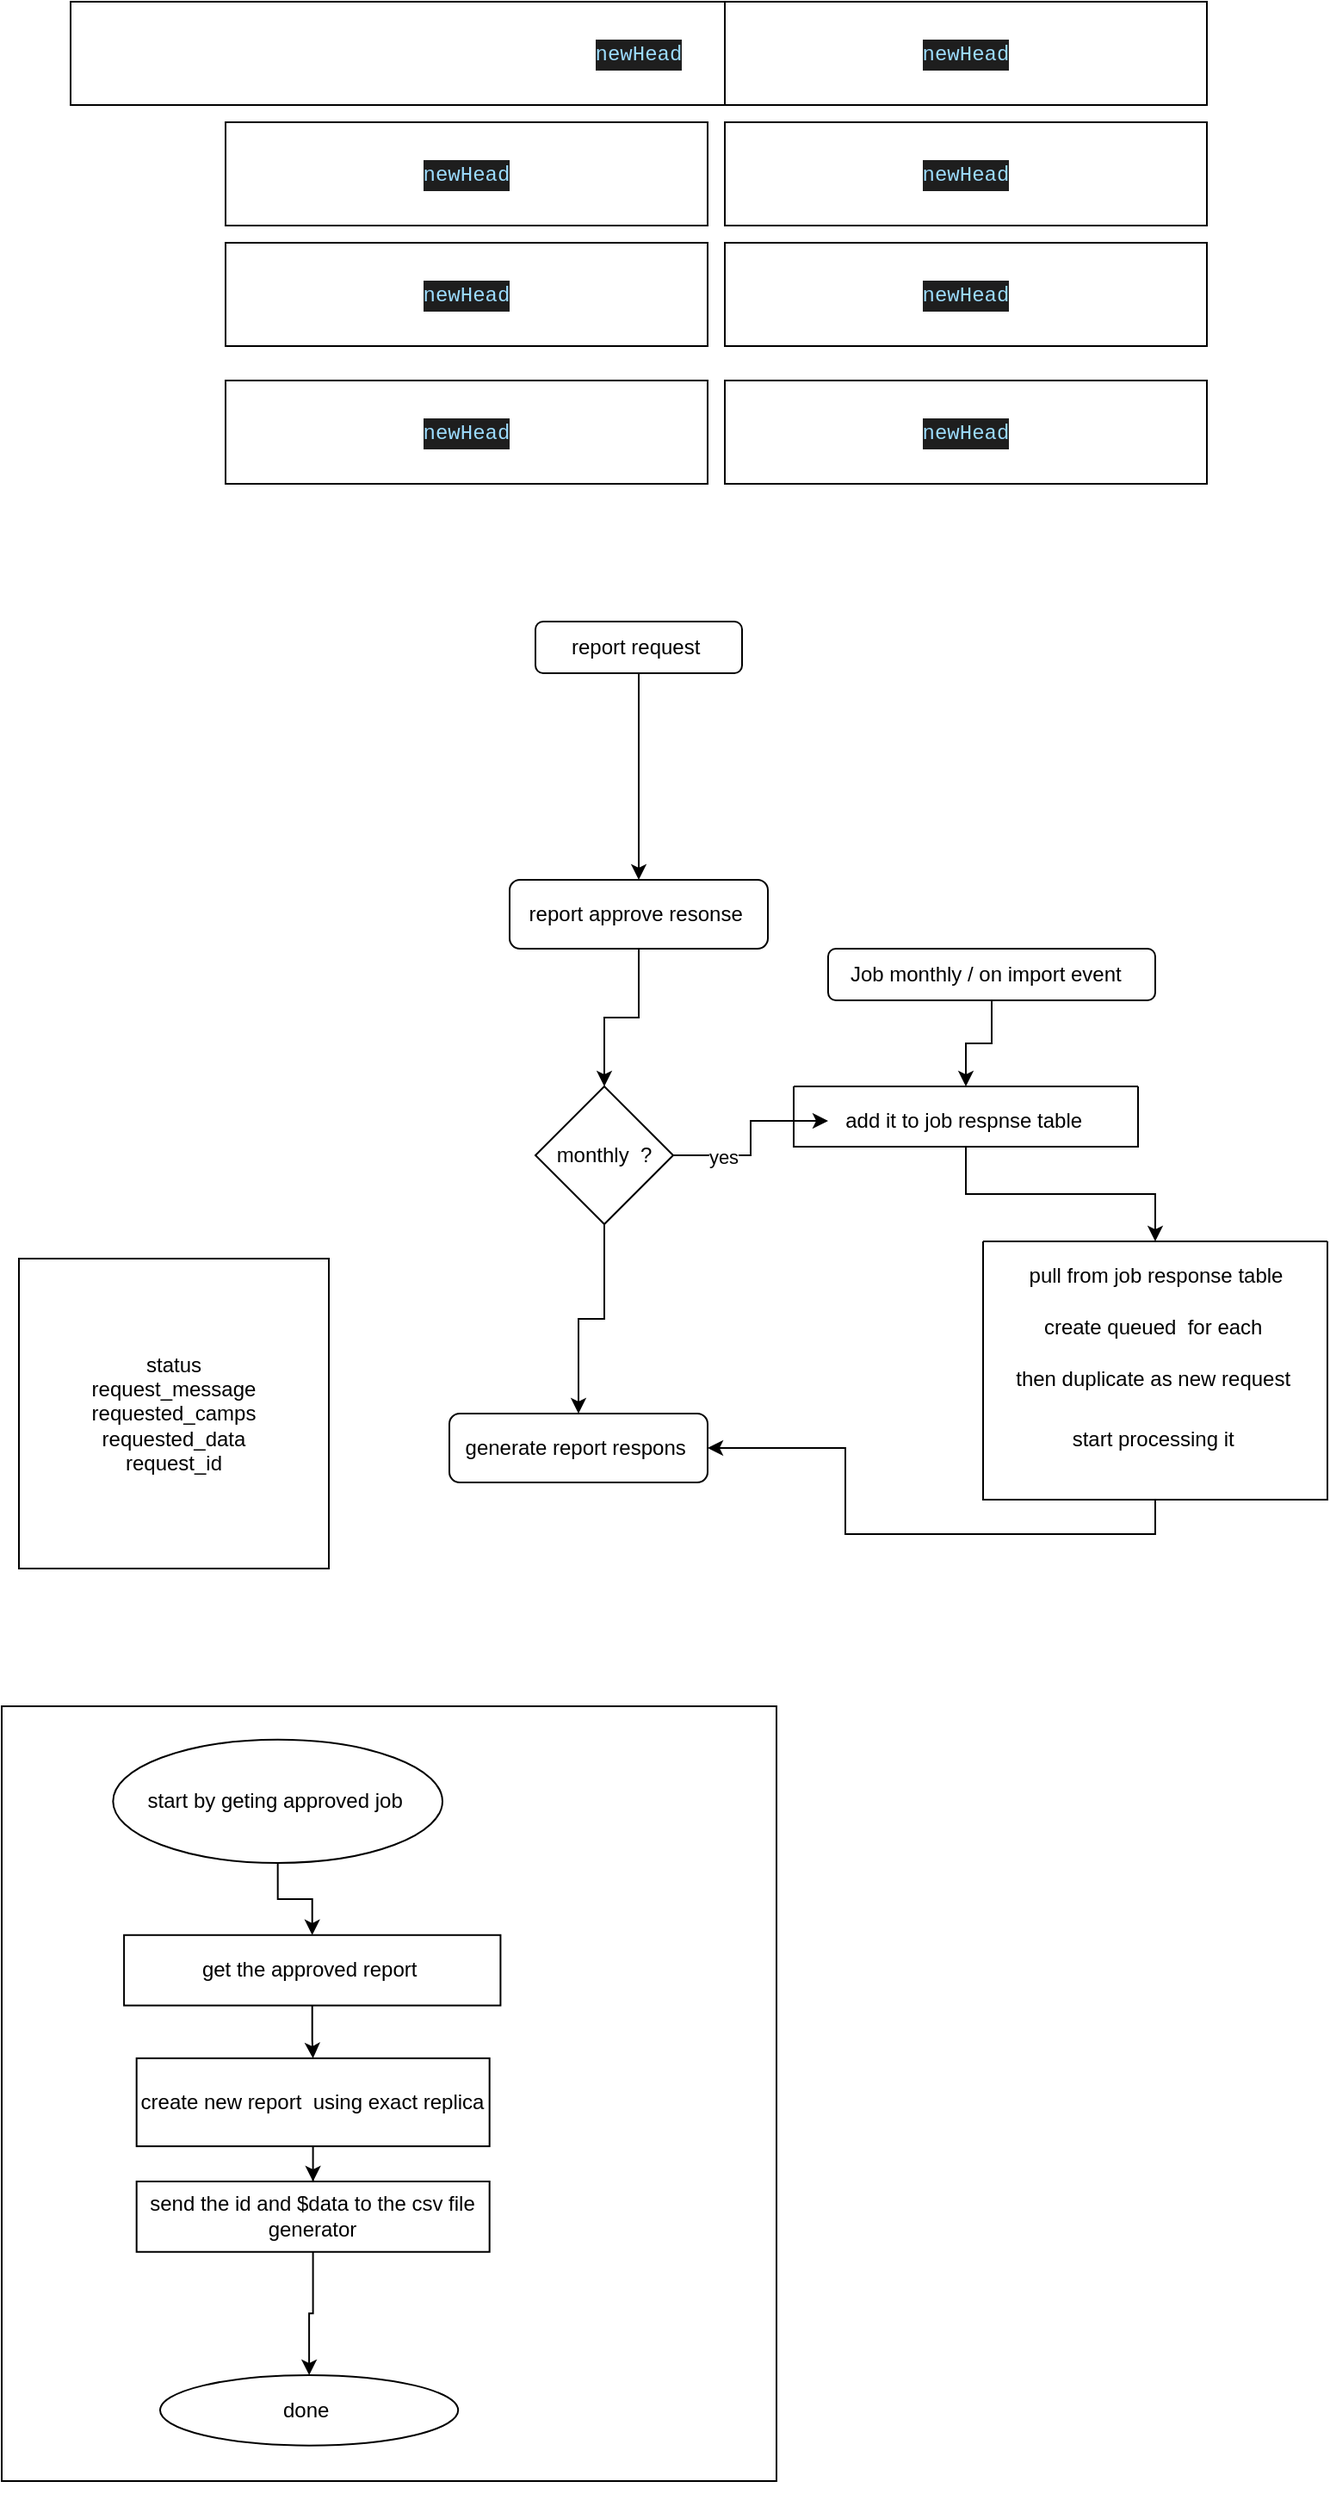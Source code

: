 <mxfile version="21.1.8" type="github">
  <diagram name="Page-1" id="NpNOFQxGauoyOPbANxsZ">
    <mxGraphModel dx="1330" dy="785" grid="1" gridSize="10" guides="1" tooltips="1" connect="1" arrows="1" fold="1" page="1" pageScale="1" pageWidth="850" pageHeight="1100" math="0" shadow="0">
      <root>
        <mxCell id="0" />
        <mxCell id="1" parent="0" />
        <mxCell id="RyqTOGFgdBfqWDVWSj4u-1" value="&lt;meta charset=&quot;utf-8&quot;&gt;&lt;div style=&quot;color: rgb(212, 212, 212); background-color: rgb(30, 30, 30); font-family: Menlo, Monaco, &amp;quot;Courier New&amp;quot;, monospace; font-weight: normal; font-size: 12px; line-height: 18px;&quot;&gt;&lt;div&gt;&lt;span style=&quot;color: #9cdcfe;&quot;&gt;newHead&lt;/span&gt;&lt;/div&gt;&lt;/div&gt;" style="rounded=0;whiteSpace=wrap;html=1;" parent="1" vertex="1">
          <mxGeometry x="40" y="140" width="660" height="60" as="geometry" />
        </mxCell>
        <mxCell id="RyqTOGFgdBfqWDVWSj4u-2" value="&lt;meta charset=&quot;utf-8&quot;&gt;&lt;div style=&quot;color: rgb(212, 212, 212); background-color: rgb(30, 30, 30); font-family: Menlo, Monaco, &amp;quot;Courier New&amp;quot;, monospace; font-weight: normal; font-size: 12px; line-height: 18px;&quot;&gt;&lt;div&gt;&lt;span style=&quot;color: #9cdcfe;&quot;&gt;newHead&lt;/span&gt;&lt;/div&gt;&lt;/div&gt;" style="rounded=0;whiteSpace=wrap;html=1;" parent="1" vertex="1">
          <mxGeometry x="420" y="140" width="280" height="60" as="geometry" />
        </mxCell>
        <mxCell id="RyqTOGFgdBfqWDVWSj4u-3" value="&lt;meta charset=&quot;utf-8&quot;&gt;&lt;div style=&quot;color: rgb(212, 212, 212); background-color: rgb(30, 30, 30); font-family: Menlo, Monaco, &amp;quot;Courier New&amp;quot;, monospace; font-weight: normal; font-size: 12px; line-height: 18px;&quot;&gt;&lt;div&gt;&lt;span style=&quot;color: #9cdcfe;&quot;&gt;newHead&lt;/span&gt;&lt;/div&gt;&lt;/div&gt;" style="rounded=0;whiteSpace=wrap;html=1;" parent="1" vertex="1">
          <mxGeometry x="420" y="210" width="280" height="60" as="geometry" />
        </mxCell>
        <mxCell id="RyqTOGFgdBfqWDVWSj4u-4" value="&lt;meta charset=&quot;utf-8&quot;&gt;&lt;div style=&quot;color: rgb(212, 212, 212); background-color: rgb(30, 30, 30); font-family: Menlo, Monaco, &amp;quot;Courier New&amp;quot;, monospace; font-weight: normal; font-size: 12px; line-height: 18px;&quot;&gt;&lt;div&gt;&lt;span style=&quot;color: #9cdcfe;&quot;&gt;newHead&lt;/span&gt;&lt;/div&gt;&lt;/div&gt;" style="rounded=0;whiteSpace=wrap;html=1;" parent="1" vertex="1">
          <mxGeometry x="420" y="280" width="280" height="60" as="geometry" />
        </mxCell>
        <mxCell id="RyqTOGFgdBfqWDVWSj4u-5" value="&lt;meta charset=&quot;utf-8&quot;&gt;&lt;div style=&quot;color: rgb(212, 212, 212); background-color: rgb(30, 30, 30); font-family: Menlo, Monaco, &amp;quot;Courier New&amp;quot;, monospace; font-weight: normal; font-size: 12px; line-height: 18px;&quot;&gt;&lt;div&gt;&lt;span style=&quot;color: #9cdcfe;&quot;&gt;newHead&lt;/span&gt;&lt;/div&gt;&lt;/div&gt;" style="rounded=0;whiteSpace=wrap;html=1;" parent="1" vertex="1">
          <mxGeometry x="420" y="360" width="280" height="60" as="geometry" />
        </mxCell>
        <mxCell id="RyqTOGFgdBfqWDVWSj4u-6" value="&lt;meta charset=&quot;utf-8&quot;&gt;&lt;div style=&quot;color: rgb(212, 212, 212); background-color: rgb(30, 30, 30); font-family: Menlo, Monaco, &amp;quot;Courier New&amp;quot;, monospace; font-weight: normal; font-size: 12px; line-height: 18px;&quot;&gt;&lt;div&gt;&lt;span style=&quot;color: #9cdcfe;&quot;&gt;newHead&lt;/span&gt;&lt;/div&gt;&lt;/div&gt;" style="rounded=0;whiteSpace=wrap;html=1;" parent="1" vertex="1">
          <mxGeometry x="130" y="210" width="280" height="60" as="geometry" />
        </mxCell>
        <mxCell id="RyqTOGFgdBfqWDVWSj4u-7" value="&lt;meta charset=&quot;utf-8&quot;&gt;&lt;div style=&quot;color: rgb(212, 212, 212); background-color: rgb(30, 30, 30); font-family: Menlo, Monaco, &amp;quot;Courier New&amp;quot;, monospace; font-weight: normal; font-size: 12px; line-height: 18px;&quot;&gt;&lt;div&gt;&lt;span style=&quot;color: #9cdcfe;&quot;&gt;newHead&lt;/span&gt;&lt;/div&gt;&lt;/div&gt;" style="rounded=0;whiteSpace=wrap;html=1;" parent="1" vertex="1">
          <mxGeometry x="130" y="280" width="280" height="60" as="geometry" />
        </mxCell>
        <mxCell id="RyqTOGFgdBfqWDVWSj4u-8" value="&lt;meta charset=&quot;utf-8&quot;&gt;&lt;div style=&quot;color: rgb(212, 212, 212); background-color: rgb(30, 30, 30); font-family: Menlo, Monaco, &amp;quot;Courier New&amp;quot;, monospace; font-weight: normal; font-size: 12px; line-height: 18px;&quot;&gt;&lt;div&gt;&lt;span style=&quot;color: #9cdcfe;&quot;&gt;newHead&lt;/span&gt;&lt;/div&gt;&lt;/div&gt;" style="rounded=0;whiteSpace=wrap;html=1;" parent="1" vertex="1">
          <mxGeometry x="130" y="360" width="280" height="60" as="geometry" />
        </mxCell>
        <mxCell id="YdDn9QzPgrmxqz8KJ_hi-20" style="edgeStyle=orthogonalEdgeStyle;rounded=0;orthogonalLoop=1;jettySize=auto;html=1;exitX=0.5;exitY=1;exitDx=0;exitDy=0;entryX=0.5;entryY=0;entryDx=0;entryDy=0;" parent="1" source="YdDn9QzPgrmxqz8KJ_hi-1" target="YdDn9QzPgrmxqz8KJ_hi-10" edge="1">
          <mxGeometry relative="1" as="geometry" />
        </mxCell>
        <mxCell id="YdDn9QzPgrmxqz8KJ_hi-1" value="Job monthly / on import event&amp;nbsp;&amp;nbsp;" style="rounded=1;whiteSpace=wrap;html=1;" parent="1" vertex="1">
          <mxGeometry x="480" y="690" width="190" height="30" as="geometry" />
        </mxCell>
        <mxCell id="YdDn9QzPgrmxqz8KJ_hi-18" style="edgeStyle=orthogonalEdgeStyle;rounded=0;orthogonalLoop=1;jettySize=auto;html=1;exitX=0.5;exitY=1;exitDx=0;exitDy=0;entryX=0.5;entryY=0;entryDx=0;entryDy=0;" parent="1" source="YdDn9QzPgrmxqz8KJ_hi-2" target="YdDn9QzPgrmxqz8KJ_hi-4" edge="1">
          <mxGeometry relative="1" as="geometry" />
        </mxCell>
        <mxCell id="YdDn9QzPgrmxqz8KJ_hi-2" value="report request&amp;nbsp;" style="rounded=1;whiteSpace=wrap;html=1;" parent="1" vertex="1">
          <mxGeometry x="310" y="500" width="120" height="30" as="geometry" />
        </mxCell>
        <mxCell id="YdDn9QzPgrmxqz8KJ_hi-3" value="generate report respons&amp;nbsp;" style="rounded=1;whiteSpace=wrap;html=1;" parent="1" vertex="1">
          <mxGeometry x="260" y="960" width="150" height="40" as="geometry" />
        </mxCell>
        <mxCell id="YdDn9QzPgrmxqz8KJ_hi-8" style="edgeStyle=orthogonalEdgeStyle;rounded=0;orthogonalLoop=1;jettySize=auto;html=1;exitX=0.5;exitY=1;exitDx=0;exitDy=0;entryX=0.5;entryY=0;entryDx=0;entryDy=0;" parent="1" source="YdDn9QzPgrmxqz8KJ_hi-4" target="YdDn9QzPgrmxqz8KJ_hi-6" edge="1">
          <mxGeometry relative="1" as="geometry" />
        </mxCell>
        <mxCell id="YdDn9QzPgrmxqz8KJ_hi-4" value="report approve resonse&amp;nbsp;" style="rounded=1;whiteSpace=wrap;html=1;" parent="1" vertex="1">
          <mxGeometry x="295" y="650" width="150" height="40" as="geometry" />
        </mxCell>
        <mxCell id="YdDn9QzPgrmxqz8KJ_hi-15" style="edgeStyle=orthogonalEdgeStyle;rounded=0;orthogonalLoop=1;jettySize=auto;html=1;exitX=1;exitY=0.5;exitDx=0;exitDy=0;" parent="1" source="YdDn9QzPgrmxqz8KJ_hi-6" target="YdDn9QzPgrmxqz8KJ_hi-11" edge="1">
          <mxGeometry relative="1" as="geometry" />
        </mxCell>
        <mxCell id="YdDn9QzPgrmxqz8KJ_hi-16" value="yes" style="edgeLabel;html=1;align=center;verticalAlign=middle;resizable=0;points=[];" parent="YdDn9QzPgrmxqz8KJ_hi-15" vertex="1" connectable="0">
          <mxGeometry x="-0.476" y="-1" relative="1" as="geometry">
            <mxPoint as="offset" />
          </mxGeometry>
        </mxCell>
        <mxCell id="YdDn9QzPgrmxqz8KJ_hi-17" style="edgeStyle=orthogonalEdgeStyle;rounded=0;orthogonalLoop=1;jettySize=auto;html=1;exitX=0.5;exitY=1;exitDx=0;exitDy=0;entryX=0.5;entryY=0;entryDx=0;entryDy=0;" parent="1" source="YdDn9QzPgrmxqz8KJ_hi-6" target="YdDn9QzPgrmxqz8KJ_hi-3" edge="1">
          <mxGeometry relative="1" as="geometry" />
        </mxCell>
        <mxCell id="YdDn9QzPgrmxqz8KJ_hi-6" value="monthly&amp;nbsp; ?" style="rhombus;whiteSpace=wrap;html=1;" parent="1" vertex="1">
          <mxGeometry x="310" y="770" width="80" height="80" as="geometry" />
        </mxCell>
        <mxCell id="YdDn9QzPgrmxqz8KJ_hi-10" value="" style="swimlane;startSize=0;" parent="1" vertex="1">
          <mxGeometry x="460" y="770" width="200" height="35" as="geometry" />
        </mxCell>
        <mxCell id="YdDn9QzPgrmxqz8KJ_hi-11" value="add it to job respnse table&amp;nbsp;" style="text;html=1;align=center;verticalAlign=middle;resizable=0;points=[];autosize=1;strokeColor=none;fillColor=none;" parent="YdDn9QzPgrmxqz8KJ_hi-10" vertex="1">
          <mxGeometry x="20" y="5" width="160" height="30" as="geometry" />
        </mxCell>
        <mxCell id="YdDn9QzPgrmxqz8KJ_hi-27" style="edgeStyle=orthogonalEdgeStyle;rounded=0;orthogonalLoop=1;jettySize=auto;html=1;exitX=0.5;exitY=1;exitDx=0;exitDy=0;entryX=1;entryY=0.5;entryDx=0;entryDy=0;" parent="1" source="YdDn9QzPgrmxqz8KJ_hi-21" target="YdDn9QzPgrmxqz8KJ_hi-3" edge="1">
          <mxGeometry relative="1" as="geometry" />
        </mxCell>
        <mxCell id="YdDn9QzPgrmxqz8KJ_hi-21" value="" style="swimlane;startSize=0;" parent="1" vertex="1">
          <mxGeometry x="570" y="860" width="200" height="150" as="geometry" />
        </mxCell>
        <mxCell id="YdDn9QzPgrmxqz8KJ_hi-22" value="pull from job response table" style="text;html=1;align=center;verticalAlign=middle;resizable=0;points=[];autosize=1;strokeColor=none;fillColor=none;" parent="YdDn9QzPgrmxqz8KJ_hi-21" vertex="1">
          <mxGeometry x="15" y="5" width="170" height="30" as="geometry" />
        </mxCell>
        <mxCell id="YdDn9QzPgrmxqz8KJ_hi-24" value="create queued&amp;nbsp; for each&amp;nbsp;" style="text;html=1;align=center;verticalAlign=middle;resizable=0;points=[];autosize=1;strokeColor=none;fillColor=none;" parent="YdDn9QzPgrmxqz8KJ_hi-21" vertex="1">
          <mxGeometry x="25" y="35" width="150" height="30" as="geometry" />
        </mxCell>
        <mxCell id="YdDn9QzPgrmxqz8KJ_hi-25" value="then duplicate as new request&amp;nbsp;" style="text;html=1;align=center;verticalAlign=middle;resizable=0;points=[];autosize=1;strokeColor=none;fillColor=none;" parent="YdDn9QzPgrmxqz8KJ_hi-21" vertex="1">
          <mxGeometry x="5" y="65" width="190" height="30" as="geometry" />
        </mxCell>
        <mxCell id="YdDn9QzPgrmxqz8KJ_hi-26" value="start processing it&amp;nbsp;" style="text;html=1;align=center;verticalAlign=middle;resizable=0;points=[];autosize=1;strokeColor=none;fillColor=none;" parent="YdDn9QzPgrmxqz8KJ_hi-21" vertex="1">
          <mxGeometry x="40" y="100" width="120" height="30" as="geometry" />
        </mxCell>
        <mxCell id="YdDn9QzPgrmxqz8KJ_hi-23" style="edgeStyle=orthogonalEdgeStyle;rounded=0;orthogonalLoop=1;jettySize=auto;html=1;entryX=0.5;entryY=0;entryDx=0;entryDy=0;" parent="1" source="YdDn9QzPgrmxqz8KJ_hi-11" target="YdDn9QzPgrmxqz8KJ_hi-21" edge="1">
          <mxGeometry relative="1" as="geometry" />
        </mxCell>
        <mxCell id="SqlD5xyR4E4QCdWFfA5Y-3" value="&lt;div&gt;status&lt;/div&gt;&lt;div&gt;request_message&lt;/div&gt;&lt;div&gt;requested_camps&lt;/div&gt;&lt;div&gt;requested_data&lt;/div&gt;&lt;div&gt;request_id&lt;/div&gt;" style="whiteSpace=wrap;html=1;aspect=fixed;" vertex="1" parent="1">
          <mxGeometry x="10" y="870" width="180" height="180" as="geometry" />
        </mxCell>
        <mxCell id="SqlD5xyR4E4QCdWFfA5Y-16" value="" style="group;rotation=0;" vertex="1" connectable="0" parent="1">
          <mxGeometry x="10" y="1130" width="450" height="460" as="geometry" />
        </mxCell>
        <mxCell id="SqlD5xyR4E4QCdWFfA5Y-14" value="" style="whiteSpace=wrap;html=1;aspect=fixed;container=0;rotation=0;" vertex="1" parent="SqlD5xyR4E4QCdWFfA5Y-16">
          <mxGeometry x="-10" width="450" height="450" as="geometry" />
        </mxCell>
        <mxCell id="SqlD5xyR4E4QCdWFfA5Y-4" value="start by geting approved job&amp;nbsp;" style="ellipse;whiteSpace=wrap;html=1;container=0;rotation=0;" vertex="1" parent="SqlD5xyR4E4QCdWFfA5Y-16">
          <mxGeometry x="54.667" y="19.422" width="191.333" height="71.556" as="geometry" />
        </mxCell>
        <mxCell id="SqlD5xyR4E4QCdWFfA5Y-5" value="get the approved report&amp;nbsp;" style="whiteSpace=wrap;html=1;container=0;rotation=0;" vertex="1" parent="SqlD5xyR4E4QCdWFfA5Y-16">
          <mxGeometry x="61.044" y="132.889" width="218.667" height="40.889" as="geometry" />
        </mxCell>
        <mxCell id="SqlD5xyR4E4QCdWFfA5Y-6" value="" style="edgeStyle=orthogonalEdgeStyle;rounded=0;orthogonalLoop=1;jettySize=auto;html=1;" edge="1" parent="SqlD5xyR4E4QCdWFfA5Y-16" source="SqlD5xyR4E4QCdWFfA5Y-4" target="SqlD5xyR4E4QCdWFfA5Y-5">
          <mxGeometry relative="1" as="geometry" />
        </mxCell>
        <mxCell id="SqlD5xyR4E4QCdWFfA5Y-7" value="create new report&amp;nbsp; using exact replica" style="whiteSpace=wrap;html=1;container=0;rotation=0;" vertex="1" parent="SqlD5xyR4E4QCdWFfA5Y-16">
          <mxGeometry x="68.333" y="204.444" width="205" height="51.111" as="geometry" />
        </mxCell>
        <mxCell id="SqlD5xyR4E4QCdWFfA5Y-8" value="" style="edgeStyle=orthogonalEdgeStyle;rounded=0;orthogonalLoop=1;jettySize=auto;html=1;" edge="1" parent="SqlD5xyR4E4QCdWFfA5Y-16" source="SqlD5xyR4E4QCdWFfA5Y-5" target="SqlD5xyR4E4QCdWFfA5Y-7">
          <mxGeometry relative="1" as="geometry" />
        </mxCell>
        <mxCell id="SqlD5xyR4E4QCdWFfA5Y-9" value="send the id and $data to the csv file generator" style="whiteSpace=wrap;html=1;container=0;rotation=0;" vertex="1" parent="SqlD5xyR4E4QCdWFfA5Y-16">
          <mxGeometry x="68.333" y="276" width="205" height="40.889" as="geometry" />
        </mxCell>
        <mxCell id="SqlD5xyR4E4QCdWFfA5Y-10" value="" style="edgeStyle=orthogonalEdgeStyle;rounded=0;orthogonalLoop=1;jettySize=auto;html=1;" edge="1" parent="SqlD5xyR4E4QCdWFfA5Y-16" source="SqlD5xyR4E4QCdWFfA5Y-7" target="SqlD5xyR4E4QCdWFfA5Y-9">
          <mxGeometry relative="1" as="geometry" />
        </mxCell>
        <mxCell id="SqlD5xyR4E4QCdWFfA5Y-11" value="done&amp;nbsp;" style="ellipse;whiteSpace=wrap;html=1;container=0;rotation=0;" vertex="1" parent="SqlD5xyR4E4QCdWFfA5Y-16">
          <mxGeometry x="82" y="388.444" width="173.111" height="40.889" as="geometry" />
        </mxCell>
        <mxCell id="SqlD5xyR4E4QCdWFfA5Y-12" value="" style="edgeStyle=orthogonalEdgeStyle;rounded=0;orthogonalLoop=1;jettySize=auto;html=1;" edge="1" parent="SqlD5xyR4E4QCdWFfA5Y-16" source="SqlD5xyR4E4QCdWFfA5Y-9" target="SqlD5xyR4E4QCdWFfA5Y-11">
          <mxGeometry relative="1" as="geometry" />
        </mxCell>
      </root>
    </mxGraphModel>
  </diagram>
</mxfile>
